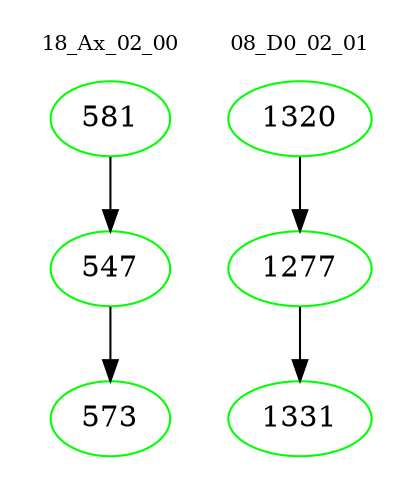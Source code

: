 digraph{
subgraph cluster_0 {
color = white
label = "18_Ax_02_00";
fontsize=10;
T0_581 [label="581", color="green"]
T0_581 -> T0_547 [color="black"]
T0_547 [label="547", color="green"]
T0_547 -> T0_573 [color="black"]
T0_573 [label="573", color="green"]
}
subgraph cluster_1 {
color = white
label = "08_D0_02_01";
fontsize=10;
T1_1320 [label="1320", color="green"]
T1_1320 -> T1_1277 [color="black"]
T1_1277 [label="1277", color="green"]
T1_1277 -> T1_1331 [color="black"]
T1_1331 [label="1331", color="green"]
}
}
